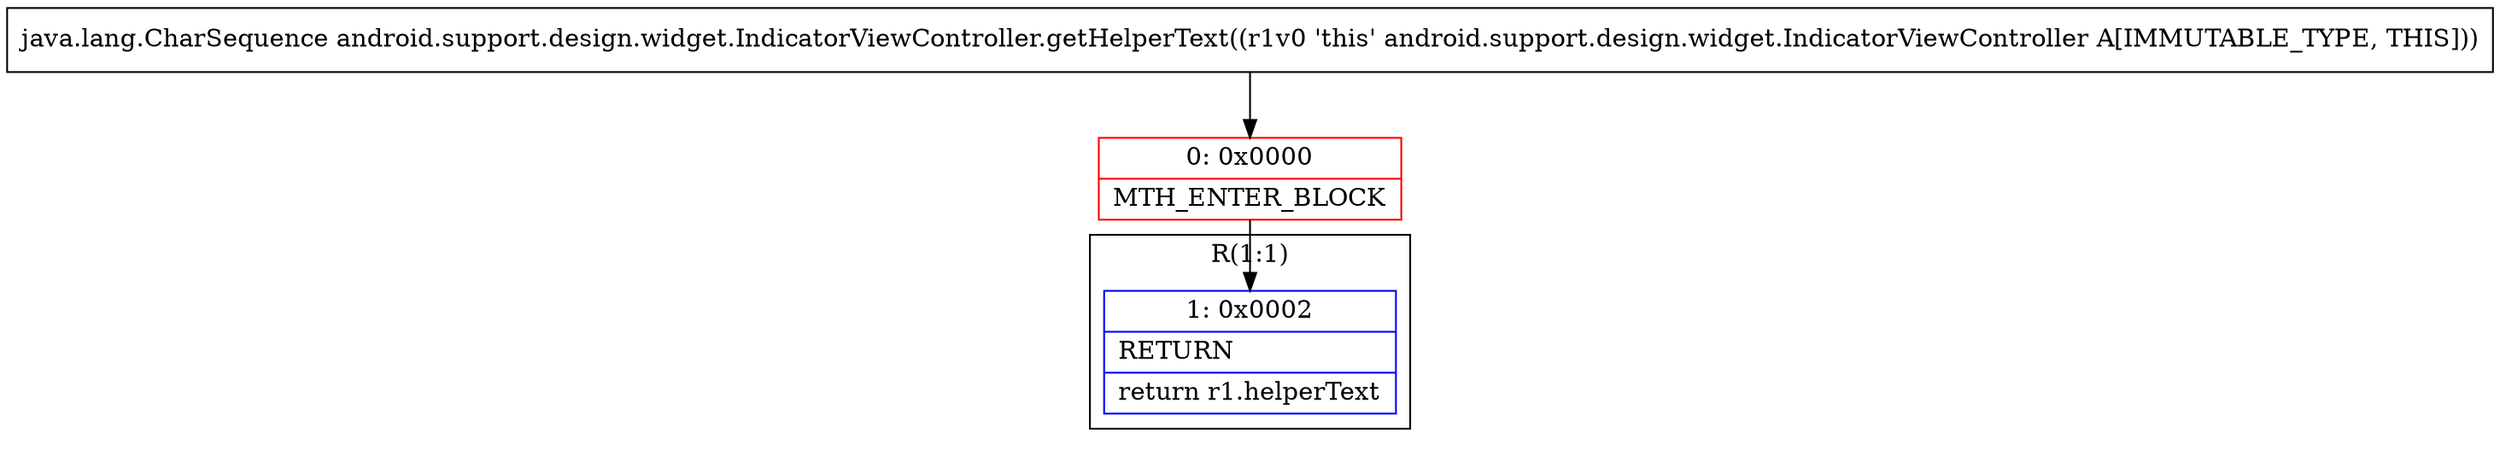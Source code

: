 digraph "CFG forandroid.support.design.widget.IndicatorViewController.getHelperText()Ljava\/lang\/CharSequence;" {
subgraph cluster_Region_1430700745 {
label = "R(1:1)";
node [shape=record,color=blue];
Node_1 [shape=record,label="{1\:\ 0x0002|RETURN\l|return r1.helperText\l}"];
}
Node_0 [shape=record,color=red,label="{0\:\ 0x0000|MTH_ENTER_BLOCK\l}"];
MethodNode[shape=record,label="{java.lang.CharSequence android.support.design.widget.IndicatorViewController.getHelperText((r1v0 'this' android.support.design.widget.IndicatorViewController A[IMMUTABLE_TYPE, THIS])) }"];
MethodNode -> Node_0;
Node_0 -> Node_1;
}

